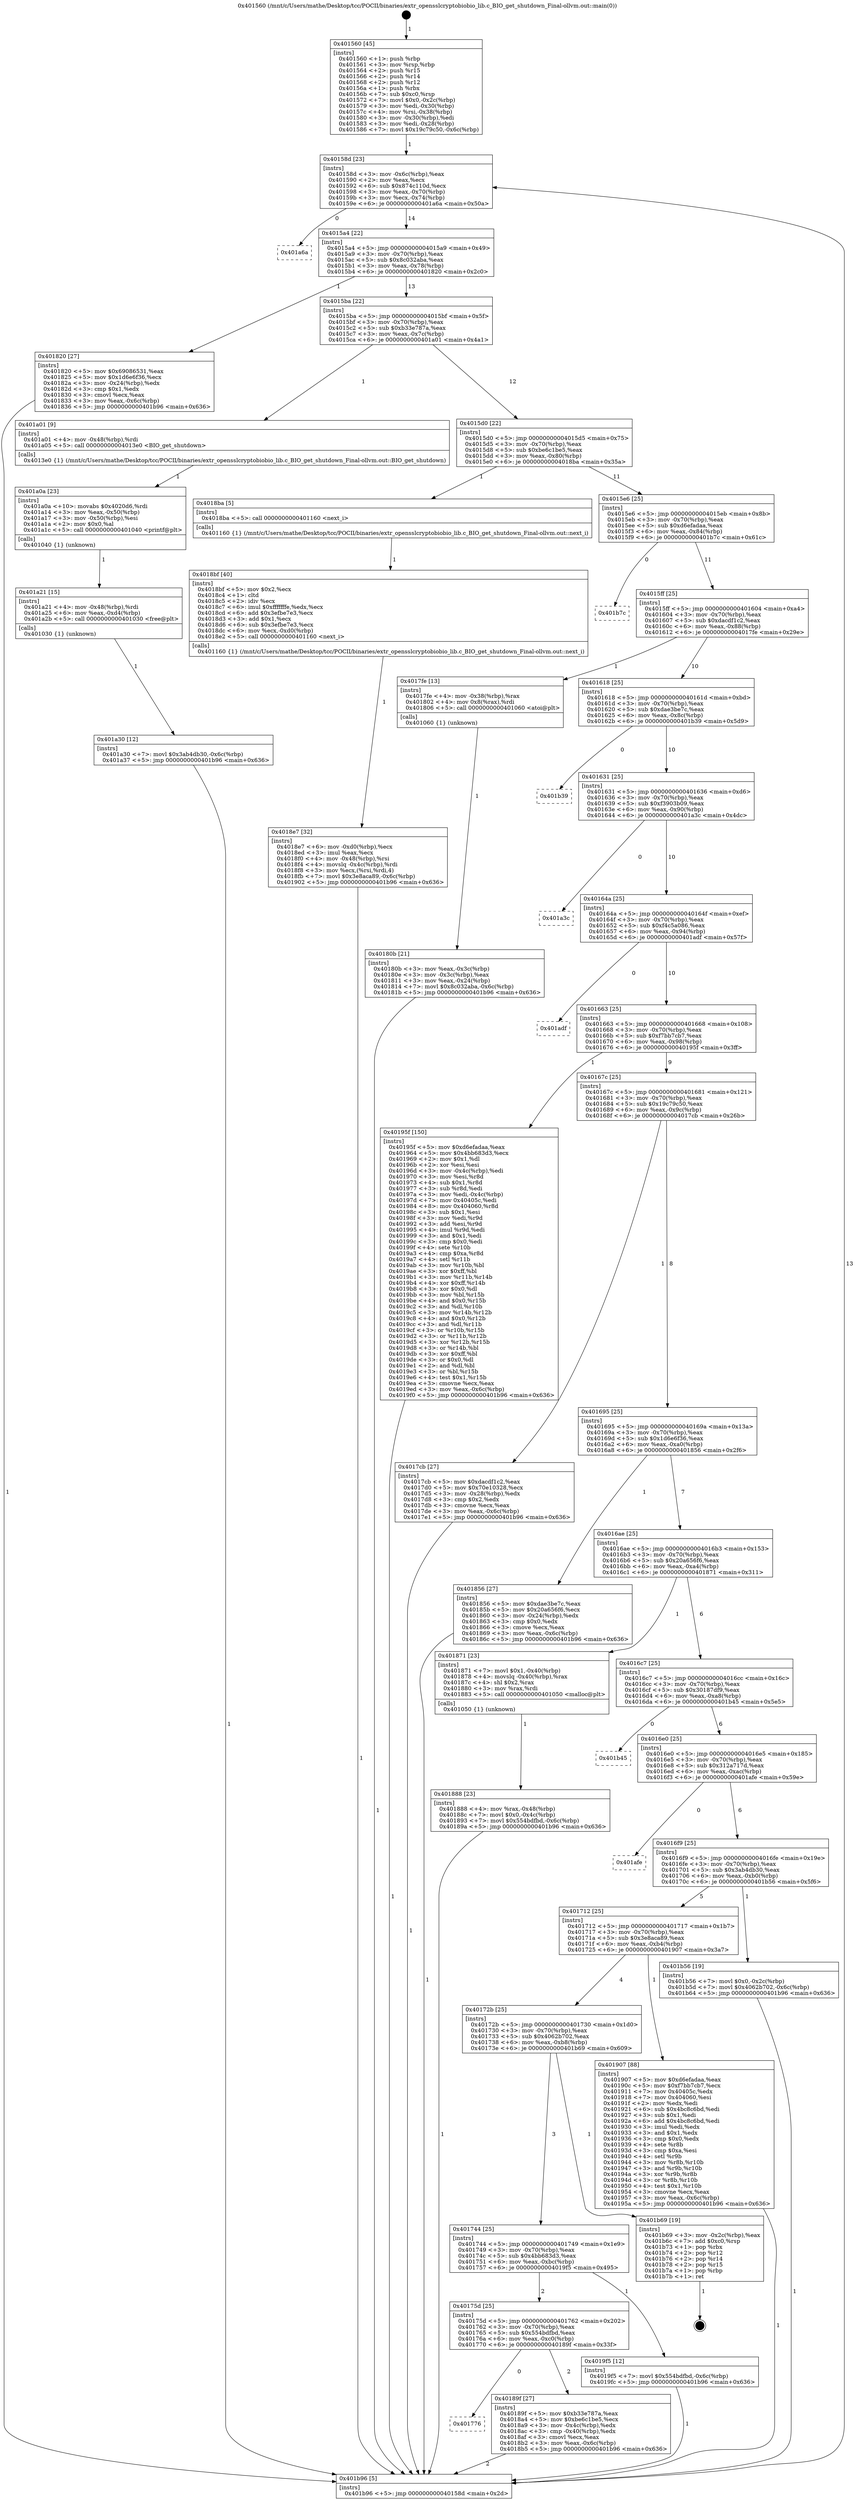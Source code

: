 digraph "0x401560" {
  label = "0x401560 (/mnt/c/Users/mathe/Desktop/tcc/POCII/binaries/extr_opensslcryptobiobio_lib.c_BIO_get_shutdown_Final-ollvm.out::main(0))"
  labelloc = "t"
  node[shape=record]

  Entry [label="",width=0.3,height=0.3,shape=circle,fillcolor=black,style=filled]
  "0x40158d" [label="{
     0x40158d [23]\l
     | [instrs]\l
     &nbsp;&nbsp;0x40158d \<+3\>: mov -0x6c(%rbp),%eax\l
     &nbsp;&nbsp;0x401590 \<+2\>: mov %eax,%ecx\l
     &nbsp;&nbsp;0x401592 \<+6\>: sub $0x874c110d,%ecx\l
     &nbsp;&nbsp;0x401598 \<+3\>: mov %eax,-0x70(%rbp)\l
     &nbsp;&nbsp;0x40159b \<+3\>: mov %ecx,-0x74(%rbp)\l
     &nbsp;&nbsp;0x40159e \<+6\>: je 0000000000401a6a \<main+0x50a\>\l
  }"]
  "0x401a6a" [label="{
     0x401a6a\l
  }", style=dashed]
  "0x4015a4" [label="{
     0x4015a4 [22]\l
     | [instrs]\l
     &nbsp;&nbsp;0x4015a4 \<+5\>: jmp 00000000004015a9 \<main+0x49\>\l
     &nbsp;&nbsp;0x4015a9 \<+3\>: mov -0x70(%rbp),%eax\l
     &nbsp;&nbsp;0x4015ac \<+5\>: sub $0x8c032aba,%eax\l
     &nbsp;&nbsp;0x4015b1 \<+3\>: mov %eax,-0x78(%rbp)\l
     &nbsp;&nbsp;0x4015b4 \<+6\>: je 0000000000401820 \<main+0x2c0\>\l
  }"]
  Exit [label="",width=0.3,height=0.3,shape=circle,fillcolor=black,style=filled,peripheries=2]
  "0x401820" [label="{
     0x401820 [27]\l
     | [instrs]\l
     &nbsp;&nbsp;0x401820 \<+5\>: mov $0x69086531,%eax\l
     &nbsp;&nbsp;0x401825 \<+5\>: mov $0x1d6e6f36,%ecx\l
     &nbsp;&nbsp;0x40182a \<+3\>: mov -0x24(%rbp),%edx\l
     &nbsp;&nbsp;0x40182d \<+3\>: cmp $0x1,%edx\l
     &nbsp;&nbsp;0x401830 \<+3\>: cmovl %ecx,%eax\l
     &nbsp;&nbsp;0x401833 \<+3\>: mov %eax,-0x6c(%rbp)\l
     &nbsp;&nbsp;0x401836 \<+5\>: jmp 0000000000401b96 \<main+0x636\>\l
  }"]
  "0x4015ba" [label="{
     0x4015ba [22]\l
     | [instrs]\l
     &nbsp;&nbsp;0x4015ba \<+5\>: jmp 00000000004015bf \<main+0x5f\>\l
     &nbsp;&nbsp;0x4015bf \<+3\>: mov -0x70(%rbp),%eax\l
     &nbsp;&nbsp;0x4015c2 \<+5\>: sub $0xb33e787a,%eax\l
     &nbsp;&nbsp;0x4015c7 \<+3\>: mov %eax,-0x7c(%rbp)\l
     &nbsp;&nbsp;0x4015ca \<+6\>: je 0000000000401a01 \<main+0x4a1\>\l
  }"]
  "0x401a30" [label="{
     0x401a30 [12]\l
     | [instrs]\l
     &nbsp;&nbsp;0x401a30 \<+7\>: movl $0x3ab4db30,-0x6c(%rbp)\l
     &nbsp;&nbsp;0x401a37 \<+5\>: jmp 0000000000401b96 \<main+0x636\>\l
  }"]
  "0x401a01" [label="{
     0x401a01 [9]\l
     | [instrs]\l
     &nbsp;&nbsp;0x401a01 \<+4\>: mov -0x48(%rbp),%rdi\l
     &nbsp;&nbsp;0x401a05 \<+5\>: call 00000000004013e0 \<BIO_get_shutdown\>\l
     | [calls]\l
     &nbsp;&nbsp;0x4013e0 \{1\} (/mnt/c/Users/mathe/Desktop/tcc/POCII/binaries/extr_opensslcryptobiobio_lib.c_BIO_get_shutdown_Final-ollvm.out::BIO_get_shutdown)\l
  }"]
  "0x4015d0" [label="{
     0x4015d0 [22]\l
     | [instrs]\l
     &nbsp;&nbsp;0x4015d0 \<+5\>: jmp 00000000004015d5 \<main+0x75\>\l
     &nbsp;&nbsp;0x4015d5 \<+3\>: mov -0x70(%rbp),%eax\l
     &nbsp;&nbsp;0x4015d8 \<+5\>: sub $0xbe6c1be5,%eax\l
     &nbsp;&nbsp;0x4015dd \<+3\>: mov %eax,-0x80(%rbp)\l
     &nbsp;&nbsp;0x4015e0 \<+6\>: je 00000000004018ba \<main+0x35a\>\l
  }"]
  "0x401a21" [label="{
     0x401a21 [15]\l
     | [instrs]\l
     &nbsp;&nbsp;0x401a21 \<+4\>: mov -0x48(%rbp),%rdi\l
     &nbsp;&nbsp;0x401a25 \<+6\>: mov %eax,-0xd4(%rbp)\l
     &nbsp;&nbsp;0x401a2b \<+5\>: call 0000000000401030 \<free@plt\>\l
     | [calls]\l
     &nbsp;&nbsp;0x401030 \{1\} (unknown)\l
  }"]
  "0x4018ba" [label="{
     0x4018ba [5]\l
     | [instrs]\l
     &nbsp;&nbsp;0x4018ba \<+5\>: call 0000000000401160 \<next_i\>\l
     | [calls]\l
     &nbsp;&nbsp;0x401160 \{1\} (/mnt/c/Users/mathe/Desktop/tcc/POCII/binaries/extr_opensslcryptobiobio_lib.c_BIO_get_shutdown_Final-ollvm.out::next_i)\l
  }"]
  "0x4015e6" [label="{
     0x4015e6 [25]\l
     | [instrs]\l
     &nbsp;&nbsp;0x4015e6 \<+5\>: jmp 00000000004015eb \<main+0x8b\>\l
     &nbsp;&nbsp;0x4015eb \<+3\>: mov -0x70(%rbp),%eax\l
     &nbsp;&nbsp;0x4015ee \<+5\>: sub $0xd6efadaa,%eax\l
     &nbsp;&nbsp;0x4015f3 \<+6\>: mov %eax,-0x84(%rbp)\l
     &nbsp;&nbsp;0x4015f9 \<+6\>: je 0000000000401b7c \<main+0x61c\>\l
  }"]
  "0x401a0a" [label="{
     0x401a0a [23]\l
     | [instrs]\l
     &nbsp;&nbsp;0x401a0a \<+10\>: movabs $0x4020d6,%rdi\l
     &nbsp;&nbsp;0x401a14 \<+3\>: mov %eax,-0x50(%rbp)\l
     &nbsp;&nbsp;0x401a17 \<+3\>: mov -0x50(%rbp),%esi\l
     &nbsp;&nbsp;0x401a1a \<+2\>: mov $0x0,%al\l
     &nbsp;&nbsp;0x401a1c \<+5\>: call 0000000000401040 \<printf@plt\>\l
     | [calls]\l
     &nbsp;&nbsp;0x401040 \{1\} (unknown)\l
  }"]
  "0x401b7c" [label="{
     0x401b7c\l
  }", style=dashed]
  "0x4015ff" [label="{
     0x4015ff [25]\l
     | [instrs]\l
     &nbsp;&nbsp;0x4015ff \<+5\>: jmp 0000000000401604 \<main+0xa4\>\l
     &nbsp;&nbsp;0x401604 \<+3\>: mov -0x70(%rbp),%eax\l
     &nbsp;&nbsp;0x401607 \<+5\>: sub $0xdacdf1c2,%eax\l
     &nbsp;&nbsp;0x40160c \<+6\>: mov %eax,-0x88(%rbp)\l
     &nbsp;&nbsp;0x401612 \<+6\>: je 00000000004017fe \<main+0x29e\>\l
  }"]
  "0x4018e7" [label="{
     0x4018e7 [32]\l
     | [instrs]\l
     &nbsp;&nbsp;0x4018e7 \<+6\>: mov -0xd0(%rbp),%ecx\l
     &nbsp;&nbsp;0x4018ed \<+3\>: imul %eax,%ecx\l
     &nbsp;&nbsp;0x4018f0 \<+4\>: mov -0x48(%rbp),%rsi\l
     &nbsp;&nbsp;0x4018f4 \<+4\>: movslq -0x4c(%rbp),%rdi\l
     &nbsp;&nbsp;0x4018f8 \<+3\>: mov %ecx,(%rsi,%rdi,4)\l
     &nbsp;&nbsp;0x4018fb \<+7\>: movl $0x3e8aca89,-0x6c(%rbp)\l
     &nbsp;&nbsp;0x401902 \<+5\>: jmp 0000000000401b96 \<main+0x636\>\l
  }"]
  "0x4017fe" [label="{
     0x4017fe [13]\l
     | [instrs]\l
     &nbsp;&nbsp;0x4017fe \<+4\>: mov -0x38(%rbp),%rax\l
     &nbsp;&nbsp;0x401802 \<+4\>: mov 0x8(%rax),%rdi\l
     &nbsp;&nbsp;0x401806 \<+5\>: call 0000000000401060 \<atoi@plt\>\l
     | [calls]\l
     &nbsp;&nbsp;0x401060 \{1\} (unknown)\l
  }"]
  "0x401618" [label="{
     0x401618 [25]\l
     | [instrs]\l
     &nbsp;&nbsp;0x401618 \<+5\>: jmp 000000000040161d \<main+0xbd\>\l
     &nbsp;&nbsp;0x40161d \<+3\>: mov -0x70(%rbp),%eax\l
     &nbsp;&nbsp;0x401620 \<+5\>: sub $0xdae3be7c,%eax\l
     &nbsp;&nbsp;0x401625 \<+6\>: mov %eax,-0x8c(%rbp)\l
     &nbsp;&nbsp;0x40162b \<+6\>: je 0000000000401b39 \<main+0x5d9\>\l
  }"]
  "0x4018bf" [label="{
     0x4018bf [40]\l
     | [instrs]\l
     &nbsp;&nbsp;0x4018bf \<+5\>: mov $0x2,%ecx\l
     &nbsp;&nbsp;0x4018c4 \<+1\>: cltd\l
     &nbsp;&nbsp;0x4018c5 \<+2\>: idiv %ecx\l
     &nbsp;&nbsp;0x4018c7 \<+6\>: imul $0xfffffffe,%edx,%ecx\l
     &nbsp;&nbsp;0x4018cd \<+6\>: add $0x3efbe7e3,%ecx\l
     &nbsp;&nbsp;0x4018d3 \<+3\>: add $0x1,%ecx\l
     &nbsp;&nbsp;0x4018d6 \<+6\>: sub $0x3efbe7e3,%ecx\l
     &nbsp;&nbsp;0x4018dc \<+6\>: mov %ecx,-0xd0(%rbp)\l
     &nbsp;&nbsp;0x4018e2 \<+5\>: call 0000000000401160 \<next_i\>\l
     | [calls]\l
     &nbsp;&nbsp;0x401160 \{1\} (/mnt/c/Users/mathe/Desktop/tcc/POCII/binaries/extr_opensslcryptobiobio_lib.c_BIO_get_shutdown_Final-ollvm.out::next_i)\l
  }"]
  "0x401b39" [label="{
     0x401b39\l
  }", style=dashed]
  "0x401631" [label="{
     0x401631 [25]\l
     | [instrs]\l
     &nbsp;&nbsp;0x401631 \<+5\>: jmp 0000000000401636 \<main+0xd6\>\l
     &nbsp;&nbsp;0x401636 \<+3\>: mov -0x70(%rbp),%eax\l
     &nbsp;&nbsp;0x401639 \<+5\>: sub $0xf3903b09,%eax\l
     &nbsp;&nbsp;0x40163e \<+6\>: mov %eax,-0x90(%rbp)\l
     &nbsp;&nbsp;0x401644 \<+6\>: je 0000000000401a3c \<main+0x4dc\>\l
  }"]
  "0x401776" [label="{
     0x401776\l
  }", style=dashed]
  "0x401a3c" [label="{
     0x401a3c\l
  }", style=dashed]
  "0x40164a" [label="{
     0x40164a [25]\l
     | [instrs]\l
     &nbsp;&nbsp;0x40164a \<+5\>: jmp 000000000040164f \<main+0xef\>\l
     &nbsp;&nbsp;0x40164f \<+3\>: mov -0x70(%rbp),%eax\l
     &nbsp;&nbsp;0x401652 \<+5\>: sub $0xf4c5a086,%eax\l
     &nbsp;&nbsp;0x401657 \<+6\>: mov %eax,-0x94(%rbp)\l
     &nbsp;&nbsp;0x40165d \<+6\>: je 0000000000401adf \<main+0x57f\>\l
  }"]
  "0x40189f" [label="{
     0x40189f [27]\l
     | [instrs]\l
     &nbsp;&nbsp;0x40189f \<+5\>: mov $0xb33e787a,%eax\l
     &nbsp;&nbsp;0x4018a4 \<+5\>: mov $0xbe6c1be5,%ecx\l
     &nbsp;&nbsp;0x4018a9 \<+3\>: mov -0x4c(%rbp),%edx\l
     &nbsp;&nbsp;0x4018ac \<+3\>: cmp -0x40(%rbp),%edx\l
     &nbsp;&nbsp;0x4018af \<+3\>: cmovl %ecx,%eax\l
     &nbsp;&nbsp;0x4018b2 \<+3\>: mov %eax,-0x6c(%rbp)\l
     &nbsp;&nbsp;0x4018b5 \<+5\>: jmp 0000000000401b96 \<main+0x636\>\l
  }"]
  "0x401adf" [label="{
     0x401adf\l
  }", style=dashed]
  "0x401663" [label="{
     0x401663 [25]\l
     | [instrs]\l
     &nbsp;&nbsp;0x401663 \<+5\>: jmp 0000000000401668 \<main+0x108\>\l
     &nbsp;&nbsp;0x401668 \<+3\>: mov -0x70(%rbp),%eax\l
     &nbsp;&nbsp;0x40166b \<+5\>: sub $0xf7bb7cb7,%eax\l
     &nbsp;&nbsp;0x401670 \<+6\>: mov %eax,-0x98(%rbp)\l
     &nbsp;&nbsp;0x401676 \<+6\>: je 000000000040195f \<main+0x3ff\>\l
  }"]
  "0x40175d" [label="{
     0x40175d [25]\l
     | [instrs]\l
     &nbsp;&nbsp;0x40175d \<+5\>: jmp 0000000000401762 \<main+0x202\>\l
     &nbsp;&nbsp;0x401762 \<+3\>: mov -0x70(%rbp),%eax\l
     &nbsp;&nbsp;0x401765 \<+5\>: sub $0x554bdfbd,%eax\l
     &nbsp;&nbsp;0x40176a \<+6\>: mov %eax,-0xc0(%rbp)\l
     &nbsp;&nbsp;0x401770 \<+6\>: je 000000000040189f \<main+0x33f\>\l
  }"]
  "0x40195f" [label="{
     0x40195f [150]\l
     | [instrs]\l
     &nbsp;&nbsp;0x40195f \<+5\>: mov $0xd6efadaa,%eax\l
     &nbsp;&nbsp;0x401964 \<+5\>: mov $0x4bb683d3,%ecx\l
     &nbsp;&nbsp;0x401969 \<+2\>: mov $0x1,%dl\l
     &nbsp;&nbsp;0x40196b \<+2\>: xor %esi,%esi\l
     &nbsp;&nbsp;0x40196d \<+3\>: mov -0x4c(%rbp),%edi\l
     &nbsp;&nbsp;0x401970 \<+3\>: mov %esi,%r8d\l
     &nbsp;&nbsp;0x401973 \<+4\>: sub $0x1,%r8d\l
     &nbsp;&nbsp;0x401977 \<+3\>: sub %r8d,%edi\l
     &nbsp;&nbsp;0x40197a \<+3\>: mov %edi,-0x4c(%rbp)\l
     &nbsp;&nbsp;0x40197d \<+7\>: mov 0x40405c,%edi\l
     &nbsp;&nbsp;0x401984 \<+8\>: mov 0x404060,%r8d\l
     &nbsp;&nbsp;0x40198c \<+3\>: sub $0x1,%esi\l
     &nbsp;&nbsp;0x40198f \<+3\>: mov %edi,%r9d\l
     &nbsp;&nbsp;0x401992 \<+3\>: add %esi,%r9d\l
     &nbsp;&nbsp;0x401995 \<+4\>: imul %r9d,%edi\l
     &nbsp;&nbsp;0x401999 \<+3\>: and $0x1,%edi\l
     &nbsp;&nbsp;0x40199c \<+3\>: cmp $0x0,%edi\l
     &nbsp;&nbsp;0x40199f \<+4\>: sete %r10b\l
     &nbsp;&nbsp;0x4019a3 \<+4\>: cmp $0xa,%r8d\l
     &nbsp;&nbsp;0x4019a7 \<+4\>: setl %r11b\l
     &nbsp;&nbsp;0x4019ab \<+3\>: mov %r10b,%bl\l
     &nbsp;&nbsp;0x4019ae \<+3\>: xor $0xff,%bl\l
     &nbsp;&nbsp;0x4019b1 \<+3\>: mov %r11b,%r14b\l
     &nbsp;&nbsp;0x4019b4 \<+4\>: xor $0xff,%r14b\l
     &nbsp;&nbsp;0x4019b8 \<+3\>: xor $0x0,%dl\l
     &nbsp;&nbsp;0x4019bb \<+3\>: mov %bl,%r15b\l
     &nbsp;&nbsp;0x4019be \<+4\>: and $0x0,%r15b\l
     &nbsp;&nbsp;0x4019c2 \<+3\>: and %dl,%r10b\l
     &nbsp;&nbsp;0x4019c5 \<+3\>: mov %r14b,%r12b\l
     &nbsp;&nbsp;0x4019c8 \<+4\>: and $0x0,%r12b\l
     &nbsp;&nbsp;0x4019cc \<+3\>: and %dl,%r11b\l
     &nbsp;&nbsp;0x4019cf \<+3\>: or %r10b,%r15b\l
     &nbsp;&nbsp;0x4019d2 \<+3\>: or %r11b,%r12b\l
     &nbsp;&nbsp;0x4019d5 \<+3\>: xor %r12b,%r15b\l
     &nbsp;&nbsp;0x4019d8 \<+3\>: or %r14b,%bl\l
     &nbsp;&nbsp;0x4019db \<+3\>: xor $0xff,%bl\l
     &nbsp;&nbsp;0x4019de \<+3\>: or $0x0,%dl\l
     &nbsp;&nbsp;0x4019e1 \<+2\>: and %dl,%bl\l
     &nbsp;&nbsp;0x4019e3 \<+3\>: or %bl,%r15b\l
     &nbsp;&nbsp;0x4019e6 \<+4\>: test $0x1,%r15b\l
     &nbsp;&nbsp;0x4019ea \<+3\>: cmovne %ecx,%eax\l
     &nbsp;&nbsp;0x4019ed \<+3\>: mov %eax,-0x6c(%rbp)\l
     &nbsp;&nbsp;0x4019f0 \<+5\>: jmp 0000000000401b96 \<main+0x636\>\l
  }"]
  "0x40167c" [label="{
     0x40167c [25]\l
     | [instrs]\l
     &nbsp;&nbsp;0x40167c \<+5\>: jmp 0000000000401681 \<main+0x121\>\l
     &nbsp;&nbsp;0x401681 \<+3\>: mov -0x70(%rbp),%eax\l
     &nbsp;&nbsp;0x401684 \<+5\>: sub $0x19c79c50,%eax\l
     &nbsp;&nbsp;0x401689 \<+6\>: mov %eax,-0x9c(%rbp)\l
     &nbsp;&nbsp;0x40168f \<+6\>: je 00000000004017cb \<main+0x26b\>\l
  }"]
  "0x4019f5" [label="{
     0x4019f5 [12]\l
     | [instrs]\l
     &nbsp;&nbsp;0x4019f5 \<+7\>: movl $0x554bdfbd,-0x6c(%rbp)\l
     &nbsp;&nbsp;0x4019fc \<+5\>: jmp 0000000000401b96 \<main+0x636\>\l
  }"]
  "0x4017cb" [label="{
     0x4017cb [27]\l
     | [instrs]\l
     &nbsp;&nbsp;0x4017cb \<+5\>: mov $0xdacdf1c2,%eax\l
     &nbsp;&nbsp;0x4017d0 \<+5\>: mov $0x70e10328,%ecx\l
     &nbsp;&nbsp;0x4017d5 \<+3\>: mov -0x28(%rbp),%edx\l
     &nbsp;&nbsp;0x4017d8 \<+3\>: cmp $0x2,%edx\l
     &nbsp;&nbsp;0x4017db \<+3\>: cmovne %ecx,%eax\l
     &nbsp;&nbsp;0x4017de \<+3\>: mov %eax,-0x6c(%rbp)\l
     &nbsp;&nbsp;0x4017e1 \<+5\>: jmp 0000000000401b96 \<main+0x636\>\l
  }"]
  "0x401695" [label="{
     0x401695 [25]\l
     | [instrs]\l
     &nbsp;&nbsp;0x401695 \<+5\>: jmp 000000000040169a \<main+0x13a\>\l
     &nbsp;&nbsp;0x40169a \<+3\>: mov -0x70(%rbp),%eax\l
     &nbsp;&nbsp;0x40169d \<+5\>: sub $0x1d6e6f36,%eax\l
     &nbsp;&nbsp;0x4016a2 \<+6\>: mov %eax,-0xa0(%rbp)\l
     &nbsp;&nbsp;0x4016a8 \<+6\>: je 0000000000401856 \<main+0x2f6\>\l
  }"]
  "0x401b96" [label="{
     0x401b96 [5]\l
     | [instrs]\l
     &nbsp;&nbsp;0x401b96 \<+5\>: jmp 000000000040158d \<main+0x2d\>\l
  }"]
  "0x401560" [label="{
     0x401560 [45]\l
     | [instrs]\l
     &nbsp;&nbsp;0x401560 \<+1\>: push %rbp\l
     &nbsp;&nbsp;0x401561 \<+3\>: mov %rsp,%rbp\l
     &nbsp;&nbsp;0x401564 \<+2\>: push %r15\l
     &nbsp;&nbsp;0x401566 \<+2\>: push %r14\l
     &nbsp;&nbsp;0x401568 \<+2\>: push %r12\l
     &nbsp;&nbsp;0x40156a \<+1\>: push %rbx\l
     &nbsp;&nbsp;0x40156b \<+7\>: sub $0xc0,%rsp\l
     &nbsp;&nbsp;0x401572 \<+7\>: movl $0x0,-0x2c(%rbp)\l
     &nbsp;&nbsp;0x401579 \<+3\>: mov %edi,-0x30(%rbp)\l
     &nbsp;&nbsp;0x40157c \<+4\>: mov %rsi,-0x38(%rbp)\l
     &nbsp;&nbsp;0x401580 \<+3\>: mov -0x30(%rbp),%edi\l
     &nbsp;&nbsp;0x401583 \<+3\>: mov %edi,-0x28(%rbp)\l
     &nbsp;&nbsp;0x401586 \<+7\>: movl $0x19c79c50,-0x6c(%rbp)\l
  }"]
  "0x40180b" [label="{
     0x40180b [21]\l
     | [instrs]\l
     &nbsp;&nbsp;0x40180b \<+3\>: mov %eax,-0x3c(%rbp)\l
     &nbsp;&nbsp;0x40180e \<+3\>: mov -0x3c(%rbp),%eax\l
     &nbsp;&nbsp;0x401811 \<+3\>: mov %eax,-0x24(%rbp)\l
     &nbsp;&nbsp;0x401814 \<+7\>: movl $0x8c032aba,-0x6c(%rbp)\l
     &nbsp;&nbsp;0x40181b \<+5\>: jmp 0000000000401b96 \<main+0x636\>\l
  }"]
  "0x401744" [label="{
     0x401744 [25]\l
     | [instrs]\l
     &nbsp;&nbsp;0x401744 \<+5\>: jmp 0000000000401749 \<main+0x1e9\>\l
     &nbsp;&nbsp;0x401749 \<+3\>: mov -0x70(%rbp),%eax\l
     &nbsp;&nbsp;0x40174c \<+5\>: sub $0x4bb683d3,%eax\l
     &nbsp;&nbsp;0x401751 \<+6\>: mov %eax,-0xbc(%rbp)\l
     &nbsp;&nbsp;0x401757 \<+6\>: je 00000000004019f5 \<main+0x495\>\l
  }"]
  "0x401856" [label="{
     0x401856 [27]\l
     | [instrs]\l
     &nbsp;&nbsp;0x401856 \<+5\>: mov $0xdae3be7c,%eax\l
     &nbsp;&nbsp;0x40185b \<+5\>: mov $0x20a656f6,%ecx\l
     &nbsp;&nbsp;0x401860 \<+3\>: mov -0x24(%rbp),%edx\l
     &nbsp;&nbsp;0x401863 \<+3\>: cmp $0x0,%edx\l
     &nbsp;&nbsp;0x401866 \<+3\>: cmove %ecx,%eax\l
     &nbsp;&nbsp;0x401869 \<+3\>: mov %eax,-0x6c(%rbp)\l
     &nbsp;&nbsp;0x40186c \<+5\>: jmp 0000000000401b96 \<main+0x636\>\l
  }"]
  "0x4016ae" [label="{
     0x4016ae [25]\l
     | [instrs]\l
     &nbsp;&nbsp;0x4016ae \<+5\>: jmp 00000000004016b3 \<main+0x153\>\l
     &nbsp;&nbsp;0x4016b3 \<+3\>: mov -0x70(%rbp),%eax\l
     &nbsp;&nbsp;0x4016b6 \<+5\>: sub $0x20a656f6,%eax\l
     &nbsp;&nbsp;0x4016bb \<+6\>: mov %eax,-0xa4(%rbp)\l
     &nbsp;&nbsp;0x4016c1 \<+6\>: je 0000000000401871 \<main+0x311\>\l
  }"]
  "0x401b69" [label="{
     0x401b69 [19]\l
     | [instrs]\l
     &nbsp;&nbsp;0x401b69 \<+3\>: mov -0x2c(%rbp),%eax\l
     &nbsp;&nbsp;0x401b6c \<+7\>: add $0xc0,%rsp\l
     &nbsp;&nbsp;0x401b73 \<+1\>: pop %rbx\l
     &nbsp;&nbsp;0x401b74 \<+2\>: pop %r12\l
     &nbsp;&nbsp;0x401b76 \<+2\>: pop %r14\l
     &nbsp;&nbsp;0x401b78 \<+2\>: pop %r15\l
     &nbsp;&nbsp;0x401b7a \<+1\>: pop %rbp\l
     &nbsp;&nbsp;0x401b7b \<+1\>: ret\l
  }"]
  "0x401871" [label="{
     0x401871 [23]\l
     | [instrs]\l
     &nbsp;&nbsp;0x401871 \<+7\>: movl $0x1,-0x40(%rbp)\l
     &nbsp;&nbsp;0x401878 \<+4\>: movslq -0x40(%rbp),%rax\l
     &nbsp;&nbsp;0x40187c \<+4\>: shl $0x2,%rax\l
     &nbsp;&nbsp;0x401880 \<+3\>: mov %rax,%rdi\l
     &nbsp;&nbsp;0x401883 \<+5\>: call 0000000000401050 \<malloc@plt\>\l
     | [calls]\l
     &nbsp;&nbsp;0x401050 \{1\} (unknown)\l
  }"]
  "0x4016c7" [label="{
     0x4016c7 [25]\l
     | [instrs]\l
     &nbsp;&nbsp;0x4016c7 \<+5\>: jmp 00000000004016cc \<main+0x16c\>\l
     &nbsp;&nbsp;0x4016cc \<+3\>: mov -0x70(%rbp),%eax\l
     &nbsp;&nbsp;0x4016cf \<+5\>: sub $0x30187df9,%eax\l
     &nbsp;&nbsp;0x4016d4 \<+6\>: mov %eax,-0xa8(%rbp)\l
     &nbsp;&nbsp;0x4016da \<+6\>: je 0000000000401b45 \<main+0x5e5\>\l
  }"]
  "0x401888" [label="{
     0x401888 [23]\l
     | [instrs]\l
     &nbsp;&nbsp;0x401888 \<+4\>: mov %rax,-0x48(%rbp)\l
     &nbsp;&nbsp;0x40188c \<+7\>: movl $0x0,-0x4c(%rbp)\l
     &nbsp;&nbsp;0x401893 \<+7\>: movl $0x554bdfbd,-0x6c(%rbp)\l
     &nbsp;&nbsp;0x40189a \<+5\>: jmp 0000000000401b96 \<main+0x636\>\l
  }"]
  "0x40172b" [label="{
     0x40172b [25]\l
     | [instrs]\l
     &nbsp;&nbsp;0x40172b \<+5\>: jmp 0000000000401730 \<main+0x1d0\>\l
     &nbsp;&nbsp;0x401730 \<+3\>: mov -0x70(%rbp),%eax\l
     &nbsp;&nbsp;0x401733 \<+5\>: sub $0x4062b702,%eax\l
     &nbsp;&nbsp;0x401738 \<+6\>: mov %eax,-0xb8(%rbp)\l
     &nbsp;&nbsp;0x40173e \<+6\>: je 0000000000401b69 \<main+0x609\>\l
  }"]
  "0x401b45" [label="{
     0x401b45\l
  }", style=dashed]
  "0x4016e0" [label="{
     0x4016e0 [25]\l
     | [instrs]\l
     &nbsp;&nbsp;0x4016e0 \<+5\>: jmp 00000000004016e5 \<main+0x185\>\l
     &nbsp;&nbsp;0x4016e5 \<+3\>: mov -0x70(%rbp),%eax\l
     &nbsp;&nbsp;0x4016e8 \<+5\>: sub $0x312a717d,%eax\l
     &nbsp;&nbsp;0x4016ed \<+6\>: mov %eax,-0xac(%rbp)\l
     &nbsp;&nbsp;0x4016f3 \<+6\>: je 0000000000401afe \<main+0x59e\>\l
  }"]
  "0x401907" [label="{
     0x401907 [88]\l
     | [instrs]\l
     &nbsp;&nbsp;0x401907 \<+5\>: mov $0xd6efadaa,%eax\l
     &nbsp;&nbsp;0x40190c \<+5\>: mov $0xf7bb7cb7,%ecx\l
     &nbsp;&nbsp;0x401911 \<+7\>: mov 0x40405c,%edx\l
     &nbsp;&nbsp;0x401918 \<+7\>: mov 0x404060,%esi\l
     &nbsp;&nbsp;0x40191f \<+2\>: mov %edx,%edi\l
     &nbsp;&nbsp;0x401921 \<+6\>: sub $0x4bc8c6bd,%edi\l
     &nbsp;&nbsp;0x401927 \<+3\>: sub $0x1,%edi\l
     &nbsp;&nbsp;0x40192a \<+6\>: add $0x4bc8c6bd,%edi\l
     &nbsp;&nbsp;0x401930 \<+3\>: imul %edi,%edx\l
     &nbsp;&nbsp;0x401933 \<+3\>: and $0x1,%edx\l
     &nbsp;&nbsp;0x401936 \<+3\>: cmp $0x0,%edx\l
     &nbsp;&nbsp;0x401939 \<+4\>: sete %r8b\l
     &nbsp;&nbsp;0x40193d \<+3\>: cmp $0xa,%esi\l
     &nbsp;&nbsp;0x401940 \<+4\>: setl %r9b\l
     &nbsp;&nbsp;0x401944 \<+3\>: mov %r8b,%r10b\l
     &nbsp;&nbsp;0x401947 \<+3\>: and %r9b,%r10b\l
     &nbsp;&nbsp;0x40194a \<+3\>: xor %r9b,%r8b\l
     &nbsp;&nbsp;0x40194d \<+3\>: or %r8b,%r10b\l
     &nbsp;&nbsp;0x401950 \<+4\>: test $0x1,%r10b\l
     &nbsp;&nbsp;0x401954 \<+3\>: cmovne %ecx,%eax\l
     &nbsp;&nbsp;0x401957 \<+3\>: mov %eax,-0x6c(%rbp)\l
     &nbsp;&nbsp;0x40195a \<+5\>: jmp 0000000000401b96 \<main+0x636\>\l
  }"]
  "0x401afe" [label="{
     0x401afe\l
  }", style=dashed]
  "0x4016f9" [label="{
     0x4016f9 [25]\l
     | [instrs]\l
     &nbsp;&nbsp;0x4016f9 \<+5\>: jmp 00000000004016fe \<main+0x19e\>\l
     &nbsp;&nbsp;0x4016fe \<+3\>: mov -0x70(%rbp),%eax\l
     &nbsp;&nbsp;0x401701 \<+5\>: sub $0x3ab4db30,%eax\l
     &nbsp;&nbsp;0x401706 \<+6\>: mov %eax,-0xb0(%rbp)\l
     &nbsp;&nbsp;0x40170c \<+6\>: je 0000000000401b56 \<main+0x5f6\>\l
  }"]
  "0x401712" [label="{
     0x401712 [25]\l
     | [instrs]\l
     &nbsp;&nbsp;0x401712 \<+5\>: jmp 0000000000401717 \<main+0x1b7\>\l
     &nbsp;&nbsp;0x401717 \<+3\>: mov -0x70(%rbp),%eax\l
     &nbsp;&nbsp;0x40171a \<+5\>: sub $0x3e8aca89,%eax\l
     &nbsp;&nbsp;0x40171f \<+6\>: mov %eax,-0xb4(%rbp)\l
     &nbsp;&nbsp;0x401725 \<+6\>: je 0000000000401907 \<main+0x3a7\>\l
  }"]
  "0x401b56" [label="{
     0x401b56 [19]\l
     | [instrs]\l
     &nbsp;&nbsp;0x401b56 \<+7\>: movl $0x0,-0x2c(%rbp)\l
     &nbsp;&nbsp;0x401b5d \<+7\>: movl $0x4062b702,-0x6c(%rbp)\l
     &nbsp;&nbsp;0x401b64 \<+5\>: jmp 0000000000401b96 \<main+0x636\>\l
  }"]
  Entry -> "0x401560" [label=" 1"]
  "0x40158d" -> "0x401a6a" [label=" 0"]
  "0x40158d" -> "0x4015a4" [label=" 14"]
  "0x401b69" -> Exit [label=" 1"]
  "0x4015a4" -> "0x401820" [label=" 1"]
  "0x4015a4" -> "0x4015ba" [label=" 13"]
  "0x401b56" -> "0x401b96" [label=" 1"]
  "0x4015ba" -> "0x401a01" [label=" 1"]
  "0x4015ba" -> "0x4015d0" [label=" 12"]
  "0x401a30" -> "0x401b96" [label=" 1"]
  "0x4015d0" -> "0x4018ba" [label=" 1"]
  "0x4015d0" -> "0x4015e6" [label=" 11"]
  "0x401a21" -> "0x401a30" [label=" 1"]
  "0x4015e6" -> "0x401b7c" [label=" 0"]
  "0x4015e6" -> "0x4015ff" [label=" 11"]
  "0x401a0a" -> "0x401a21" [label=" 1"]
  "0x4015ff" -> "0x4017fe" [label=" 1"]
  "0x4015ff" -> "0x401618" [label=" 10"]
  "0x401a01" -> "0x401a0a" [label=" 1"]
  "0x401618" -> "0x401b39" [label=" 0"]
  "0x401618" -> "0x401631" [label=" 10"]
  "0x4019f5" -> "0x401b96" [label=" 1"]
  "0x401631" -> "0x401a3c" [label=" 0"]
  "0x401631" -> "0x40164a" [label=" 10"]
  "0x40195f" -> "0x401b96" [label=" 1"]
  "0x40164a" -> "0x401adf" [label=" 0"]
  "0x40164a" -> "0x401663" [label=" 10"]
  "0x401907" -> "0x401b96" [label=" 1"]
  "0x401663" -> "0x40195f" [label=" 1"]
  "0x401663" -> "0x40167c" [label=" 9"]
  "0x4018bf" -> "0x4018e7" [label=" 1"]
  "0x40167c" -> "0x4017cb" [label=" 1"]
  "0x40167c" -> "0x401695" [label=" 8"]
  "0x4017cb" -> "0x401b96" [label=" 1"]
  "0x401560" -> "0x40158d" [label=" 1"]
  "0x401b96" -> "0x40158d" [label=" 13"]
  "0x4017fe" -> "0x40180b" [label=" 1"]
  "0x40180b" -> "0x401b96" [label=" 1"]
  "0x401820" -> "0x401b96" [label=" 1"]
  "0x4018ba" -> "0x4018bf" [label=" 1"]
  "0x401695" -> "0x401856" [label=" 1"]
  "0x401695" -> "0x4016ae" [label=" 7"]
  "0x401856" -> "0x401b96" [label=" 1"]
  "0x40175d" -> "0x401776" [label=" 0"]
  "0x4016ae" -> "0x401871" [label=" 1"]
  "0x4016ae" -> "0x4016c7" [label=" 6"]
  "0x401871" -> "0x401888" [label=" 1"]
  "0x401888" -> "0x401b96" [label=" 1"]
  "0x40175d" -> "0x40189f" [label=" 2"]
  "0x4016c7" -> "0x401b45" [label=" 0"]
  "0x4016c7" -> "0x4016e0" [label=" 6"]
  "0x401744" -> "0x40175d" [label=" 2"]
  "0x4016e0" -> "0x401afe" [label=" 0"]
  "0x4016e0" -> "0x4016f9" [label=" 6"]
  "0x401744" -> "0x4019f5" [label=" 1"]
  "0x4016f9" -> "0x401b56" [label=" 1"]
  "0x4016f9" -> "0x401712" [label=" 5"]
  "0x40189f" -> "0x401b96" [label=" 2"]
  "0x401712" -> "0x401907" [label=" 1"]
  "0x401712" -> "0x40172b" [label=" 4"]
  "0x4018e7" -> "0x401b96" [label=" 1"]
  "0x40172b" -> "0x401b69" [label=" 1"]
  "0x40172b" -> "0x401744" [label=" 3"]
}
